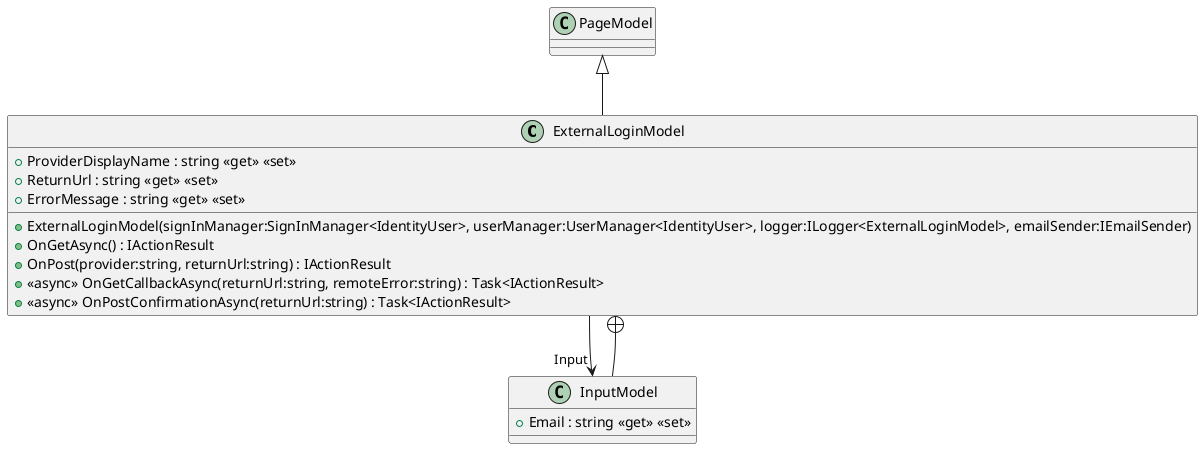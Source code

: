 @startuml
class ExternalLoginModel {
    + ExternalLoginModel(signInManager:SignInManager<IdentityUser>, userManager:UserManager<IdentityUser>, logger:ILogger<ExternalLoginModel>, emailSender:IEmailSender)
    + ProviderDisplayName : string <<get>> <<set>>
    + ReturnUrl : string <<get>> <<set>>
    + ErrorMessage : string <<get>> <<set>>
    + OnGetAsync() : IActionResult
    + OnPost(provider:string, returnUrl:string) : IActionResult
    + <<async>> OnGetCallbackAsync(returnUrl:string, remoteError:string) : Task<IActionResult>
    + <<async>> OnPostConfirmationAsync(returnUrl:string) : Task<IActionResult>
}
class InputModel {
    + Email : string <<get>> <<set>>
}
PageModel <|-- ExternalLoginModel
ExternalLoginModel --> "Input" InputModel
ExternalLoginModel +-- InputModel
@enduml
